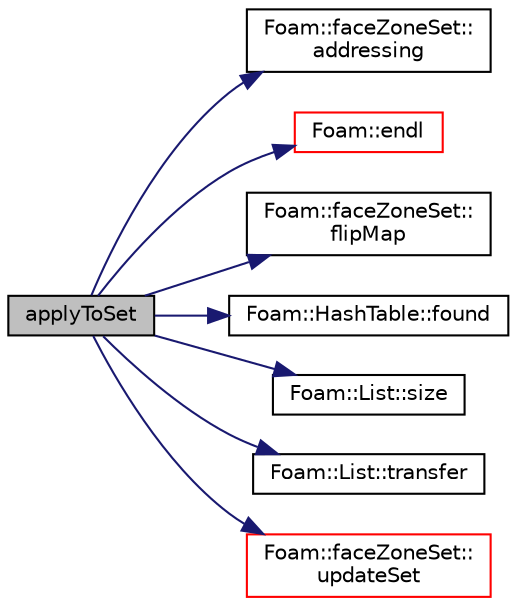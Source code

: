 digraph "applyToSet"
{
  bgcolor="transparent";
  edge [fontname="Helvetica",fontsize="10",labelfontname="Helvetica",labelfontsize="10"];
  node [fontname="Helvetica",fontsize="10",shape=record];
  rankdir="LR";
  Node858 [label="applyToSet",height=0.2,width=0.4,color="black", fillcolor="grey75", style="filled", fontcolor="black"];
  Node858 -> Node859 [color="midnightblue",fontsize="10",style="solid",fontname="Helvetica"];
  Node859 [label="Foam::faceZoneSet::\laddressing",height=0.2,width=0.4,color="black",URL="$a26585.html#abe4a52e464439857d1db72855d722d49"];
  Node858 -> Node860 [color="midnightblue",fontsize="10",style="solid",fontname="Helvetica"];
  Node860 [label="Foam::endl",height=0.2,width=0.4,color="red",URL="$a21851.html#a2db8fe02a0d3909e9351bb4275b23ce4",tooltip="Add newline and flush stream. "];
  Node858 -> Node862 [color="midnightblue",fontsize="10",style="solid",fontname="Helvetica"];
  Node862 [label="Foam::faceZoneSet::\lflipMap",height=0.2,width=0.4,color="black",URL="$a26585.html#a03ecd61e4e943657de29efcacd488b19"];
  Node858 -> Node863 [color="midnightblue",fontsize="10",style="solid",fontname="Helvetica"];
  Node863 [label="Foam::HashTable::found",height=0.2,width=0.4,color="black",URL="$a26841.html#a9a7a02c333e3e98344a1e5b891c4d985",tooltip="Return true if hashedEntry is found in table. "];
  Node858 -> Node864 [color="midnightblue",fontsize="10",style="solid",fontname="Helvetica"];
  Node864 [label="Foam::List::size",height=0.2,width=0.4,color="black",URL="$a26833.html#a8a5f6fa29bd4b500caf186f60245b384",tooltip="Override size to be inconsistent with allocated storage. "];
  Node858 -> Node865 [color="midnightblue",fontsize="10",style="solid",fontname="Helvetica"];
  Node865 [label="Foam::List::transfer",height=0.2,width=0.4,color="black",URL="$a26833.html#a25ad1d2084d16b234b0cf91c07e832c0",tooltip="Transfer the contents of the argument List into this list. "];
  Node858 -> Node866 [color="midnightblue",fontsize="10",style="solid",fontname="Helvetica"];
  Node866 [label="Foam::faceZoneSet::\lupdateSet",height=0.2,width=0.4,color="red",URL="$a26585.html#afc9e2e914d3928dd7281d2ac71452052",tooltip="Sort addressing and make faceSet part consistent with addressing. "];
}
